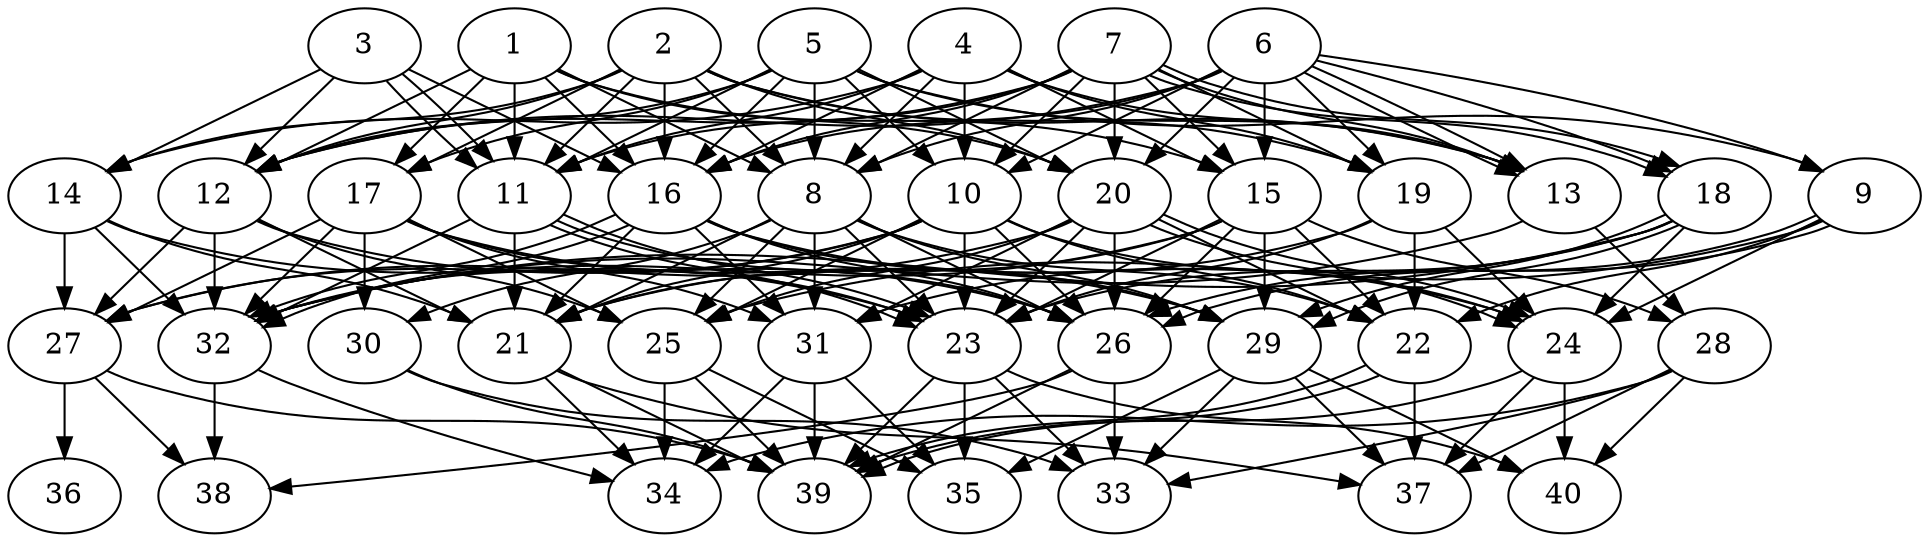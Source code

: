 // DAG automatically generated by daggen at Thu Oct  3 14:06:49 2019
// ./daggen --dot -n 40 --ccr 0.5 --fat 0.7 --regular 0.5 --density 0.9 --mindata 5242880 --maxdata 52428800 
digraph G {
  1 [size="75153408", alpha="0.14", expect_size="37576704"] 
  1 -> 8 [size ="37576704"]
  1 -> 11 [size ="37576704"]
  1 -> 12 [size ="37576704"]
  1 -> 15 [size ="37576704"]
  1 -> 16 [size ="37576704"]
  1 -> 17 [size ="37576704"]
  1 -> 20 [size ="37576704"]
  2 [size="91023360", alpha="0.13", expect_size="45511680"] 
  2 -> 8 [size ="45511680"]
  2 -> 11 [size ="45511680"]
  2 -> 12 [size ="45511680"]
  2 -> 13 [size ="45511680"]
  2 -> 14 [size ="45511680"]
  2 -> 16 [size ="45511680"]
  2 -> 17 [size ="45511680"]
  2 -> 19 [size ="45511680"]
  2 -> 20 [size ="45511680"]
  3 [size="33998848", alpha="0.10", expect_size="16999424"] 
  3 -> 11 [size ="16999424"]
  3 -> 11 [size ="16999424"]
  3 -> 12 [size ="16999424"]
  3 -> 14 [size ="16999424"]
  3 -> 16 [size ="16999424"]
  4 [size="61478912", alpha="0.09", expect_size="30739456"] 
  4 -> 8 [size ="30739456"]
  4 -> 10 [size ="30739456"]
  4 -> 11 [size ="30739456"]
  4 -> 13 [size ="30739456"]
  4 -> 14 [size ="30739456"]
  4 -> 15 [size ="30739456"]
  4 -> 16 [size ="30739456"]
  4 -> 19 [size ="30739456"]
  5 [size="89593856", alpha="0.14", expect_size="44796928"] 
  5 -> 8 [size ="44796928"]
  5 -> 9 [size ="44796928"]
  5 -> 10 [size ="44796928"]
  5 -> 11 [size ="44796928"]
  5 -> 12 [size ="44796928"]
  5 -> 13 [size ="44796928"]
  5 -> 16 [size ="44796928"]
  5 -> 17 [size ="44796928"]
  5 -> 20 [size ="44796928"]
  6 [size="49993728", alpha="0.00", expect_size="24996864"] 
  6 -> 8 [size ="24996864"]
  6 -> 9 [size ="24996864"]
  6 -> 10 [size ="24996864"]
  6 -> 12 [size ="24996864"]
  6 -> 13 [size ="24996864"]
  6 -> 13 [size ="24996864"]
  6 -> 15 [size ="24996864"]
  6 -> 16 [size ="24996864"]
  6 -> 18 [size ="24996864"]
  6 -> 19 [size ="24996864"]
  6 -> 20 [size ="24996864"]
  7 [size="78727168", alpha="0.14", expect_size="39363584"] 
  7 -> 8 [size ="39363584"]
  7 -> 10 [size ="39363584"]
  7 -> 11 [size ="39363584"]
  7 -> 12 [size ="39363584"]
  7 -> 13 [size ="39363584"]
  7 -> 15 [size ="39363584"]
  7 -> 16 [size ="39363584"]
  7 -> 18 [size ="39363584"]
  7 -> 18 [size ="39363584"]
  7 -> 19 [size ="39363584"]
  7 -> 20 [size ="39363584"]
  8 [size="56918016", alpha="0.05", expect_size="28459008"] 
  8 -> 21 [size ="28459008"]
  8 -> 22 [size ="28459008"]
  8 -> 23 [size ="28459008"]
  8 -> 25 [size ="28459008"]
  8 -> 26 [size ="28459008"]
  8 -> 29 [size ="28459008"]
  8 -> 30 [size ="28459008"]
  8 -> 31 [size ="28459008"]
  9 [size="75984896", alpha="0.10", expect_size="37992448"] 
  9 -> 22 [size ="37992448"]
  9 -> 24 [size ="37992448"]
  9 -> 25 [size ="37992448"]
  9 -> 26 [size ="37992448"]
  9 -> 26 [size ="37992448"]
  10 [size="84547584", alpha="0.19", expect_size="42273792"] 
  10 -> 21 [size ="42273792"]
  10 -> 22 [size ="42273792"]
  10 -> 23 [size ="42273792"]
  10 -> 24 [size ="42273792"]
  10 -> 25 [size ="42273792"]
  10 -> 26 [size ="42273792"]
  10 -> 27 [size ="42273792"]
  10 -> 32 [size ="42273792"]
  11 [size="32225280", alpha="0.18", expect_size="16112640"] 
  11 -> 21 [size ="16112640"]
  11 -> 23 [size ="16112640"]
  11 -> 23 [size ="16112640"]
  11 -> 26 [size ="16112640"]
  11 -> 32 [size ="16112640"]
  12 [size="98580480", alpha="0.09", expect_size="49290240"] 
  12 -> 21 [size ="49290240"]
  12 -> 25 [size ="49290240"]
  12 -> 26 [size ="49290240"]
  12 -> 27 [size ="49290240"]
  12 -> 32 [size ="49290240"]
  13 [size="63371264", alpha="0.18", expect_size="31685632"] 
  13 -> 28 [size ="31685632"]
  13 -> 32 [size ="31685632"]
  14 [size="17502208", alpha="0.14", expect_size="8751104"] 
  14 -> 21 [size ="8751104"]
  14 -> 23 [size ="8751104"]
  14 -> 27 [size ="8751104"]
  14 -> 32 [size ="8751104"]
  15 [size="60239872", alpha="0.04", expect_size="30119936"] 
  15 -> 21 [size ="30119936"]
  15 -> 22 [size ="30119936"]
  15 -> 23 [size ="30119936"]
  15 -> 26 [size ="30119936"]
  15 -> 28 [size ="30119936"]
  15 -> 29 [size ="30119936"]
  15 -> 32 [size ="30119936"]
  16 [size="32204800", alpha="0.15", expect_size="16102400"] 
  16 -> 21 [size ="16102400"]
  16 -> 24 [size ="16102400"]
  16 -> 26 [size ="16102400"]
  16 -> 29 [size ="16102400"]
  16 -> 31 [size ="16102400"]
  16 -> 32 [size ="16102400"]
  16 -> 32 [size ="16102400"]
  17 [size="32372736", alpha="0.09", expect_size="16186368"] 
  17 -> 23 [size ="16186368"]
  17 -> 25 [size ="16186368"]
  17 -> 27 [size ="16186368"]
  17 -> 29 [size ="16186368"]
  17 -> 30 [size ="16186368"]
  17 -> 31 [size ="16186368"]
  17 -> 32 [size ="16186368"]
  18 [size="98068480", alpha="0.10", expect_size="49034240"] 
  18 -> 23 [size ="49034240"]
  18 -> 24 [size ="49034240"]
  18 -> 29 [size ="49034240"]
  18 -> 29 [size ="49034240"]
  18 -> 31 [size ="49034240"]
  18 -> 32 [size ="49034240"]
  19 [size="28811264", alpha="0.06", expect_size="14405632"] 
  19 -> 21 [size ="14405632"]
  19 -> 22 [size ="14405632"]
  19 -> 23 [size ="14405632"]
  19 -> 24 [size ="14405632"]
  20 [size="74840064", alpha="0.14", expect_size="37420032"] 
  20 -> 22 [size ="37420032"]
  20 -> 23 [size ="37420032"]
  20 -> 24 [size ="37420032"]
  20 -> 24 [size ="37420032"]
  20 -> 25 [size ="37420032"]
  20 -> 26 [size ="37420032"]
  20 -> 27 [size ="37420032"]
  20 -> 31 [size ="37420032"]
  21 [size="67973120", alpha="0.15", expect_size="33986560"] 
  21 -> 34 [size ="33986560"]
  21 -> 37 [size ="33986560"]
  21 -> 39 [size ="33986560"]
  22 [size="59146240", alpha="0.13", expect_size="29573120"] 
  22 -> 37 [size ="29573120"]
  22 -> 39 [size ="29573120"]
  22 -> 39 [size ="29573120"]
  23 [size="103184384", alpha="0.16", expect_size="51592192"] 
  23 -> 33 [size ="51592192"]
  23 -> 35 [size ="51592192"]
  23 -> 39 [size ="51592192"]
  23 -> 40 [size ="51592192"]
  24 [size="93042688", alpha="0.09", expect_size="46521344"] 
  24 -> 37 [size ="46521344"]
  24 -> 39 [size ="46521344"]
  24 -> 40 [size ="46521344"]
  25 [size="63547392", alpha="0.00", expect_size="31773696"] 
  25 -> 34 [size ="31773696"]
  25 -> 35 [size ="31773696"]
  25 -> 39 [size ="31773696"]
  26 [size="83744768", alpha="0.19", expect_size="41872384"] 
  26 -> 33 [size ="41872384"]
  26 -> 38 [size ="41872384"]
  26 -> 39 [size ="41872384"]
  27 [size="59156480", alpha="0.12", expect_size="29578240"] 
  27 -> 36 [size ="29578240"]
  27 -> 38 [size ="29578240"]
  27 -> 39 [size ="29578240"]
  28 [size="101531648", alpha="0.16", expect_size="50765824"] 
  28 -> 33 [size ="50765824"]
  28 -> 34 [size ="50765824"]
  28 -> 37 [size ="50765824"]
  28 -> 40 [size ="50765824"]
  29 [size="55296000", alpha="0.13", expect_size="27648000"] 
  29 -> 33 [size ="27648000"]
  29 -> 35 [size ="27648000"]
  29 -> 37 [size ="27648000"]
  29 -> 40 [size ="27648000"]
  30 [size="85936128", alpha="0.06", expect_size="42968064"] 
  30 -> 33 [size ="42968064"]
  30 -> 39 [size ="42968064"]
  31 [size="56330240", alpha="0.03", expect_size="28165120"] 
  31 -> 34 [size ="28165120"]
  31 -> 35 [size ="28165120"]
  31 -> 39 [size ="28165120"]
  32 [size="31145984", alpha="0.19", expect_size="15572992"] 
  32 -> 34 [size ="15572992"]
  32 -> 38 [size ="15572992"]
  33 [size="90925056", alpha="0.06", expect_size="45462528"] 
  34 [size="70434816", alpha="0.15", expect_size="35217408"] 
  35 [size="20674560", alpha="0.14", expect_size="10337280"] 
  36 [size="20750336", alpha="0.18", expect_size="10375168"] 
  37 [size="15802368", alpha="0.07", expect_size="7901184"] 
  38 [size="74067968", alpha="0.14", expect_size="37033984"] 
  39 [size="53241856", alpha="0.05", expect_size="26620928"] 
  40 [size="18821120", alpha="0.10", expect_size="9410560"] 
}
